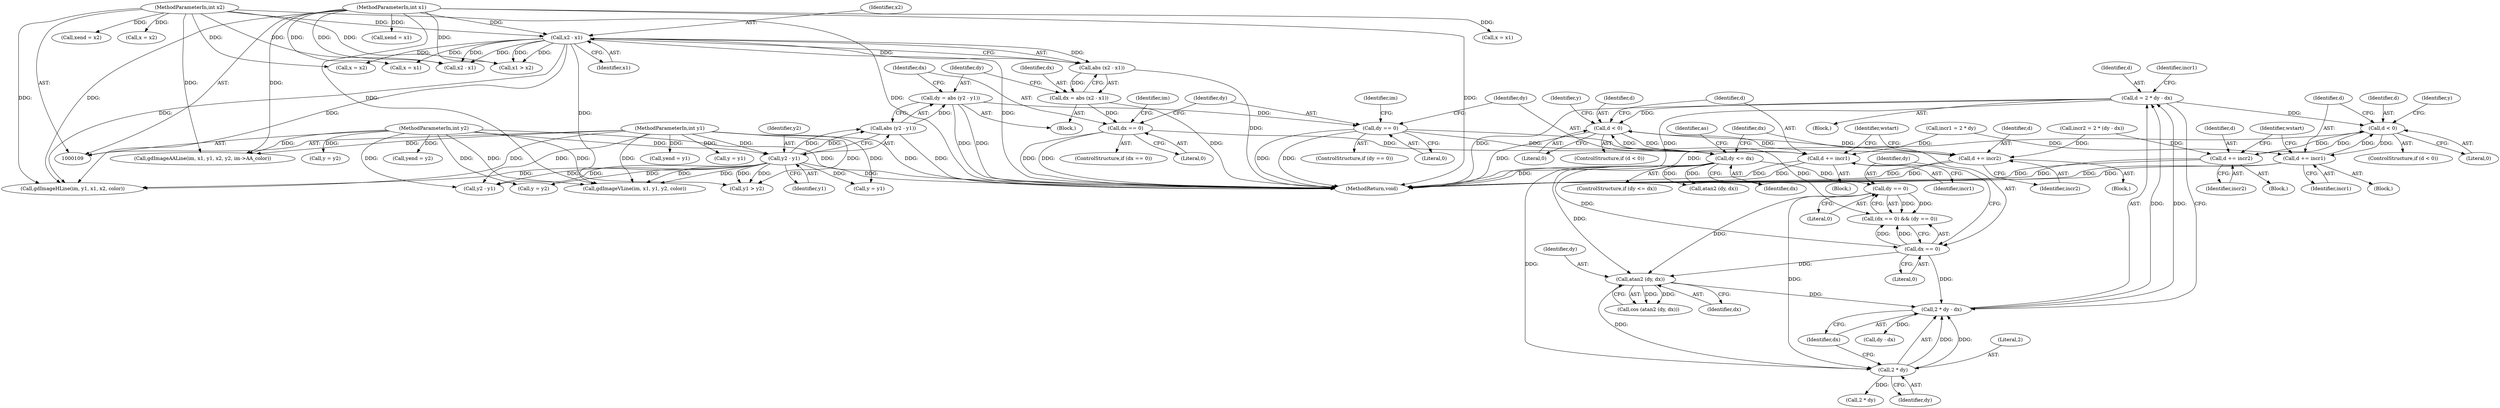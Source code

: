 digraph "0_php-src_c395c6e5d7e8df37a21265ff76e48fe75ceb5ae6?w=1_4@integer" {
"1000266" [label="(Call,d = 2 * dy - dx)"];
"1000268" [label="(Call,2 * dy - dx)"];
"1000269" [label="(Call,2 * dy)"];
"1000218" [label="(Call,dy <= dx)"];
"1000206" [label="(Call,dy == 0)"];
"1000186" [label="(Call,dy = abs (y2 - y1))"];
"1000188" [label="(Call,abs (y2 - y1))"];
"1000189" [label="(Call,y2 - y1)"];
"1000114" [label="(MethodParameterIn,int y2)"];
"1000112" [label="(MethodParameterIn,int y1)"];
"1000193" [label="(Call,dx == 0)"];
"1000180" [label="(Call,dx = abs (x2 - x1))"];
"1000182" [label="(Call,abs (x2 - x1))"];
"1000183" [label="(Call,x2 - x1)"];
"1000113" [label="(MethodParameterIn,int x2)"];
"1000111" [label="(MethodParameterIn,int x1)"];
"1000227" [label="(Call,dy == 0)"];
"1000240" [label="(Call,atan2 (dy, dx))"];
"1000224" [label="(Call,dx == 0)"];
"1000358" [label="(Call,d < 0)"];
"1000362" [label="(Call,d += incr1)"];
"1000369" [label="(Call,d += incr2)"];
"1000406" [label="(Call,d < 0)"];
"1000410" [label="(Call,d += incr1)"];
"1000417" [label="(Call,d += incr2)"];
"1000219" [label="(Identifier,dy)"];
"1000211" [label="(Identifier,im)"];
"1000293" [label="(Call,y = y2)"];
"1000208" [label="(Literal,0)"];
"1000418" [label="(Identifier,d)"];
"1000358" [label="(Call,d < 0)"];
"1000224" [label="(Call,dx == 0)"];
"1000210" [label="(Call,gdImageHLine(im, y1, x1, x2, color))"];
"1000448" [label="(Identifier,as)"];
"1000371" [label="(Identifier,incr2)"];
"1000270" [label="(Literal,2)"];
"1000272" [label="(Identifier,dx)"];
"1000225" [label="(Identifier,dx)"];
"1000361" [label="(Block,)"];
"1000112" [label="(MethodParameterIn,int y1)"];
"1000195" [label="(Literal,0)"];
"1000290" [label="(Call,x = x2)"];
"1000357" [label="(ControlStructure,if (d < 0))"];
"1000193" [label="(Call,dx == 0)"];
"1000142" [label="(Call,gdImageAALine(im, x1, y1, x2, y2, im->AA_color))"];
"1000500" [label="(Call,y = y2)"];
"1000369" [label="(Call,d += incr2)"];
"1000269" [label="(Call,2 * dy)"];
"1000368" [label="(Identifier,y)"];
"1000554" [label="(Call,x2 - x1)"];
"1000518" [label="(Call,x = x1)"];
"1000515" [label="(Call,y = y1)"];
"1000366" [label="(Block,)"];
"1000450" [label="(Call,atan2 (dy, dx))"];
"1000206" [label="(Call,dy == 0)"];
"1000226" [label="(Literal,0)"];
"1000186" [label="(Call,dy = abs (y2 - y1))"];
"1000370" [label="(Identifier,d)"];
"1000116" [label="(Block,)"];
"1000184" [label="(Identifier,x2)"];
"1000275" [label="(Call,2 * dy)"];
"1000416" [label="(Identifier,y)"];
"1000205" [label="(ControlStructure,if (dy == 0))"];
"1000197" [label="(Call,gdImageVLine(im, x1, y1, y2, color))"];
"1000305" [label="(Call,x = x1)"];
"1000194" [label="(Identifier,dx)"];
"1000314" [label="(Call,xend = x2)"];
"1000217" [label="(ControlStructure,if (dy <= dx))"];
"1000267" [label="(Identifier,d)"];
"1000274" [label="(Identifier,incr1)"];
"1000183" [label="(Call,x2 - x1)"];
"1000271" [label="(Identifier,dy)"];
"1000113" [label="(MethodParameterIn,int x2)"];
"1000111" [label="(MethodParameterIn,int x1)"];
"1000282" [label="(Call,dy - dx)"];
"1000286" [label="(Call,x1 > x2)"];
"1000300" [label="(Call,xend = x1)"];
"1000412" [label="(Identifier,incr1)"];
"1000419" [label="(Identifier,incr2)"];
"1000266" [label="(Call,d = 2 * dy - dx)"];
"1000363" [label="(Identifier,d)"];
"1000273" [label="(Call,incr1 = 2 * dy)"];
"1000189" [label="(Call,y2 - y1)"];
"1000240" [label="(Call,atan2 (dy, dx))"];
"1000414" [label="(Block,)"];
"1000503" [label="(Call,x = x2)"];
"1000242" [label="(Identifier,dx)"];
"1000308" [label="(Call,y = y1)"];
"1000373" [label="(Identifier,wstart)"];
"1000187" [label="(Identifier,dy)"];
"1000227" [label="(Call,dy == 0)"];
"1000191" [label="(Identifier,y1)"];
"1000344" [label="(Call,y2 - y1)"];
"1000506" [label="(Call,yend = y1)"];
"1000417" [label="(Call,d += incr2)"];
"1000190" [label="(Identifier,y2)"];
"1000654" [label="(MethodReturn,void)"];
"1000360" [label="(Literal,0)"];
"1000239" [label="(Call,cos (atan2 (dy, dx)))"];
"1000409" [label="(Block,)"];
"1000221" [label="(Block,)"];
"1000362" [label="(Call,d += incr1)"];
"1000406" [label="(Call,d < 0)"];
"1000218" [label="(Call,dy <= dx)"];
"1000359" [label="(Identifier,d)"];
"1000207" [label="(Identifier,dy)"];
"1000114" [label="(MethodParameterIn,int y2)"];
"1000268" [label="(Call,2 * dy - dx)"];
"1000408" [label="(Literal,0)"];
"1000364" [label="(Identifier,incr1)"];
"1000180" [label="(Call,dx = abs (x2 - x1))"];
"1000411" [label="(Identifier,d)"];
"1000241" [label="(Identifier,dy)"];
"1000220" [label="(Identifier,dx)"];
"1000521" [label="(Call,yend = y2)"];
"1000185" [label="(Identifier,x1)"];
"1000496" [label="(Call,y1 > y2)"];
"1000410" [label="(Call,d += incr1)"];
"1000181" [label="(Identifier,dx)"];
"1000198" [label="(Identifier,im)"];
"1000407" [label="(Identifier,d)"];
"1000228" [label="(Identifier,dy)"];
"1000188" [label="(Call,abs (y2 - y1))"];
"1000192" [label="(ControlStructure,if (dx == 0))"];
"1000421" [label="(Identifier,wstart)"];
"1000223" [label="(Call,(dx == 0) && (dy == 0))"];
"1000405" [label="(ControlStructure,if (d < 0))"];
"1000278" [label="(Call,incr2 = 2 * (dy - dx))"];
"1000182" [label="(Call,abs (x2 - x1))"];
"1000229" [label="(Literal,0)"];
"1000266" -> "1000221"  [label="AST: "];
"1000266" -> "1000268"  [label="CFG: "];
"1000267" -> "1000266"  [label="AST: "];
"1000268" -> "1000266"  [label="AST: "];
"1000274" -> "1000266"  [label="CFG: "];
"1000266" -> "1000654"  [label="DDG: "];
"1000266" -> "1000654"  [label="DDG: "];
"1000268" -> "1000266"  [label="DDG: "];
"1000268" -> "1000266"  [label="DDG: "];
"1000266" -> "1000358"  [label="DDG: "];
"1000266" -> "1000406"  [label="DDG: "];
"1000268" -> "1000272"  [label="CFG: "];
"1000269" -> "1000268"  [label="AST: "];
"1000272" -> "1000268"  [label="AST: "];
"1000269" -> "1000268"  [label="DDG: "];
"1000269" -> "1000268"  [label="DDG: "];
"1000224" -> "1000268"  [label="DDG: "];
"1000240" -> "1000268"  [label="DDG: "];
"1000268" -> "1000282"  [label="DDG: "];
"1000269" -> "1000271"  [label="CFG: "];
"1000270" -> "1000269"  [label="AST: "];
"1000271" -> "1000269"  [label="AST: "];
"1000272" -> "1000269"  [label="CFG: "];
"1000218" -> "1000269"  [label="DDG: "];
"1000227" -> "1000269"  [label="DDG: "];
"1000240" -> "1000269"  [label="DDG: "];
"1000269" -> "1000275"  [label="DDG: "];
"1000218" -> "1000217"  [label="AST: "];
"1000218" -> "1000220"  [label="CFG: "];
"1000219" -> "1000218"  [label="AST: "];
"1000220" -> "1000218"  [label="AST: "];
"1000225" -> "1000218"  [label="CFG: "];
"1000448" -> "1000218"  [label="CFG: "];
"1000218" -> "1000654"  [label="DDG: "];
"1000206" -> "1000218"  [label="DDG: "];
"1000193" -> "1000218"  [label="DDG: "];
"1000218" -> "1000224"  [label="DDG: "];
"1000218" -> "1000227"  [label="DDG: "];
"1000218" -> "1000240"  [label="DDG: "];
"1000218" -> "1000450"  [label="DDG: "];
"1000218" -> "1000450"  [label="DDG: "];
"1000206" -> "1000205"  [label="AST: "];
"1000206" -> "1000208"  [label="CFG: "];
"1000207" -> "1000206"  [label="AST: "];
"1000208" -> "1000206"  [label="AST: "];
"1000211" -> "1000206"  [label="CFG: "];
"1000219" -> "1000206"  [label="CFG: "];
"1000206" -> "1000654"  [label="DDG: "];
"1000206" -> "1000654"  [label="DDG: "];
"1000186" -> "1000206"  [label="DDG: "];
"1000206" -> "1000223"  [label="DDG: "];
"1000186" -> "1000116"  [label="AST: "];
"1000186" -> "1000188"  [label="CFG: "];
"1000187" -> "1000186"  [label="AST: "];
"1000188" -> "1000186"  [label="AST: "];
"1000194" -> "1000186"  [label="CFG: "];
"1000186" -> "1000654"  [label="DDG: "];
"1000186" -> "1000654"  [label="DDG: "];
"1000188" -> "1000186"  [label="DDG: "];
"1000188" -> "1000189"  [label="CFG: "];
"1000189" -> "1000188"  [label="AST: "];
"1000188" -> "1000654"  [label="DDG: "];
"1000189" -> "1000188"  [label="DDG: "];
"1000189" -> "1000188"  [label="DDG: "];
"1000189" -> "1000191"  [label="CFG: "];
"1000190" -> "1000189"  [label="AST: "];
"1000191" -> "1000189"  [label="AST: "];
"1000189" -> "1000654"  [label="DDG: "];
"1000114" -> "1000189"  [label="DDG: "];
"1000112" -> "1000189"  [label="DDG: "];
"1000189" -> "1000197"  [label="DDG: "];
"1000189" -> "1000197"  [label="DDG: "];
"1000189" -> "1000210"  [label="DDG: "];
"1000189" -> "1000293"  [label="DDG: "];
"1000189" -> "1000308"  [label="DDG: "];
"1000189" -> "1000344"  [label="DDG: "];
"1000189" -> "1000344"  [label="DDG: "];
"1000189" -> "1000496"  [label="DDG: "];
"1000189" -> "1000496"  [label="DDG: "];
"1000114" -> "1000109"  [label="AST: "];
"1000114" -> "1000654"  [label="DDG: "];
"1000114" -> "1000142"  [label="DDG: "];
"1000114" -> "1000197"  [label="DDG: "];
"1000114" -> "1000293"  [label="DDG: "];
"1000114" -> "1000344"  [label="DDG: "];
"1000114" -> "1000496"  [label="DDG: "];
"1000114" -> "1000500"  [label="DDG: "];
"1000114" -> "1000521"  [label="DDG: "];
"1000112" -> "1000109"  [label="AST: "];
"1000112" -> "1000654"  [label="DDG: "];
"1000112" -> "1000142"  [label="DDG: "];
"1000112" -> "1000197"  [label="DDG: "];
"1000112" -> "1000210"  [label="DDG: "];
"1000112" -> "1000308"  [label="DDG: "];
"1000112" -> "1000344"  [label="DDG: "];
"1000112" -> "1000496"  [label="DDG: "];
"1000112" -> "1000506"  [label="DDG: "];
"1000112" -> "1000515"  [label="DDG: "];
"1000193" -> "1000192"  [label="AST: "];
"1000193" -> "1000195"  [label="CFG: "];
"1000194" -> "1000193"  [label="AST: "];
"1000195" -> "1000193"  [label="AST: "];
"1000198" -> "1000193"  [label="CFG: "];
"1000207" -> "1000193"  [label="CFG: "];
"1000193" -> "1000654"  [label="DDG: "];
"1000193" -> "1000654"  [label="DDG: "];
"1000180" -> "1000193"  [label="DDG: "];
"1000180" -> "1000116"  [label="AST: "];
"1000180" -> "1000182"  [label="CFG: "];
"1000181" -> "1000180"  [label="AST: "];
"1000182" -> "1000180"  [label="AST: "];
"1000187" -> "1000180"  [label="CFG: "];
"1000180" -> "1000654"  [label="DDG: "];
"1000182" -> "1000180"  [label="DDG: "];
"1000182" -> "1000183"  [label="CFG: "];
"1000183" -> "1000182"  [label="AST: "];
"1000182" -> "1000654"  [label="DDG: "];
"1000183" -> "1000182"  [label="DDG: "];
"1000183" -> "1000182"  [label="DDG: "];
"1000183" -> "1000185"  [label="CFG: "];
"1000184" -> "1000183"  [label="AST: "];
"1000185" -> "1000183"  [label="AST: "];
"1000183" -> "1000654"  [label="DDG: "];
"1000113" -> "1000183"  [label="DDG: "];
"1000111" -> "1000183"  [label="DDG: "];
"1000183" -> "1000197"  [label="DDG: "];
"1000183" -> "1000210"  [label="DDG: "];
"1000183" -> "1000210"  [label="DDG: "];
"1000183" -> "1000286"  [label="DDG: "];
"1000183" -> "1000286"  [label="DDG: "];
"1000183" -> "1000503"  [label="DDG: "];
"1000183" -> "1000518"  [label="DDG: "];
"1000183" -> "1000554"  [label="DDG: "];
"1000183" -> "1000554"  [label="DDG: "];
"1000113" -> "1000109"  [label="AST: "];
"1000113" -> "1000654"  [label="DDG: "];
"1000113" -> "1000142"  [label="DDG: "];
"1000113" -> "1000210"  [label="DDG: "];
"1000113" -> "1000286"  [label="DDG: "];
"1000113" -> "1000290"  [label="DDG: "];
"1000113" -> "1000314"  [label="DDG: "];
"1000113" -> "1000503"  [label="DDG: "];
"1000113" -> "1000554"  [label="DDG: "];
"1000111" -> "1000109"  [label="AST: "];
"1000111" -> "1000654"  [label="DDG: "];
"1000111" -> "1000142"  [label="DDG: "];
"1000111" -> "1000197"  [label="DDG: "];
"1000111" -> "1000210"  [label="DDG: "];
"1000111" -> "1000286"  [label="DDG: "];
"1000111" -> "1000300"  [label="DDG: "];
"1000111" -> "1000305"  [label="DDG: "];
"1000111" -> "1000518"  [label="DDG: "];
"1000111" -> "1000554"  [label="DDG: "];
"1000227" -> "1000223"  [label="AST: "];
"1000227" -> "1000229"  [label="CFG: "];
"1000228" -> "1000227"  [label="AST: "];
"1000229" -> "1000227"  [label="AST: "];
"1000223" -> "1000227"  [label="CFG: "];
"1000227" -> "1000223"  [label="DDG: "];
"1000227" -> "1000223"  [label="DDG: "];
"1000227" -> "1000240"  [label="DDG: "];
"1000240" -> "1000239"  [label="AST: "];
"1000240" -> "1000242"  [label="CFG: "];
"1000241" -> "1000240"  [label="AST: "];
"1000242" -> "1000240"  [label="AST: "];
"1000239" -> "1000240"  [label="CFG: "];
"1000240" -> "1000239"  [label="DDG: "];
"1000240" -> "1000239"  [label="DDG: "];
"1000224" -> "1000240"  [label="DDG: "];
"1000224" -> "1000223"  [label="AST: "];
"1000224" -> "1000226"  [label="CFG: "];
"1000225" -> "1000224"  [label="AST: "];
"1000226" -> "1000224"  [label="AST: "];
"1000228" -> "1000224"  [label="CFG: "];
"1000223" -> "1000224"  [label="CFG: "];
"1000224" -> "1000223"  [label="DDG: "];
"1000224" -> "1000223"  [label="DDG: "];
"1000358" -> "1000357"  [label="AST: "];
"1000358" -> "1000360"  [label="CFG: "];
"1000359" -> "1000358"  [label="AST: "];
"1000360" -> "1000358"  [label="AST: "];
"1000363" -> "1000358"  [label="CFG: "];
"1000368" -> "1000358"  [label="CFG: "];
"1000358" -> "1000654"  [label="DDG: "];
"1000369" -> "1000358"  [label="DDG: "];
"1000362" -> "1000358"  [label="DDG: "];
"1000358" -> "1000362"  [label="DDG: "];
"1000358" -> "1000369"  [label="DDG: "];
"1000362" -> "1000361"  [label="AST: "];
"1000362" -> "1000364"  [label="CFG: "];
"1000363" -> "1000362"  [label="AST: "];
"1000364" -> "1000362"  [label="AST: "];
"1000373" -> "1000362"  [label="CFG: "];
"1000362" -> "1000654"  [label="DDG: "];
"1000362" -> "1000654"  [label="DDG: "];
"1000273" -> "1000362"  [label="DDG: "];
"1000369" -> "1000366"  [label="AST: "];
"1000369" -> "1000371"  [label="CFG: "];
"1000370" -> "1000369"  [label="AST: "];
"1000371" -> "1000369"  [label="AST: "];
"1000373" -> "1000369"  [label="CFG: "];
"1000369" -> "1000654"  [label="DDG: "];
"1000369" -> "1000654"  [label="DDG: "];
"1000278" -> "1000369"  [label="DDG: "];
"1000406" -> "1000405"  [label="AST: "];
"1000406" -> "1000408"  [label="CFG: "];
"1000407" -> "1000406"  [label="AST: "];
"1000408" -> "1000406"  [label="AST: "];
"1000411" -> "1000406"  [label="CFG: "];
"1000416" -> "1000406"  [label="CFG: "];
"1000406" -> "1000654"  [label="DDG: "];
"1000410" -> "1000406"  [label="DDG: "];
"1000417" -> "1000406"  [label="DDG: "];
"1000406" -> "1000410"  [label="DDG: "];
"1000406" -> "1000417"  [label="DDG: "];
"1000410" -> "1000409"  [label="AST: "];
"1000410" -> "1000412"  [label="CFG: "];
"1000411" -> "1000410"  [label="AST: "];
"1000412" -> "1000410"  [label="AST: "];
"1000421" -> "1000410"  [label="CFG: "];
"1000410" -> "1000654"  [label="DDG: "];
"1000410" -> "1000654"  [label="DDG: "];
"1000273" -> "1000410"  [label="DDG: "];
"1000417" -> "1000414"  [label="AST: "];
"1000417" -> "1000419"  [label="CFG: "];
"1000418" -> "1000417"  [label="AST: "];
"1000419" -> "1000417"  [label="AST: "];
"1000421" -> "1000417"  [label="CFG: "];
"1000417" -> "1000654"  [label="DDG: "];
"1000417" -> "1000654"  [label="DDG: "];
"1000278" -> "1000417"  [label="DDG: "];
}
